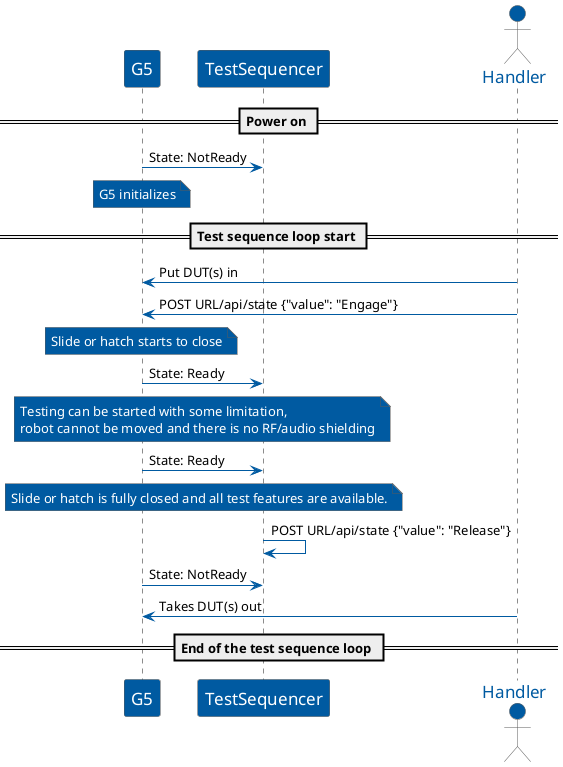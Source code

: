 @startuml

skinparam noteBorderColor #5a5a5a
skinparam noteBackgroundColor #005aa1
skinparam noteFontColor white


skinparam sequence {
  ArrowColor #005aa1
  ParticipantBackgroundColor #005aa1
  ParticipantFontName Apex
  ParticipantFontSize 17
  ParticipantFontColor White
  ParticipantBorderColor #5a5a5a

  ActorBorderColor #5a5a5a
  ActorBackgroundColor #005aa1
  ActorFontColor #005aa1
  ActorFontSize 17
  ActorFontName Apex


}


participant G5
participant TestSequencer
actor Handler

== Power on ==

G5 -> TestSequencer: State: NotReady
note over G5: G5 initializes


== Test sequence loop start ==

Handler -> G5: Put DUT(s) in

Handler -> G5: POST URL/api/state {"value": "Engage"}


note over G5: Slide or hatch starts to close

G5 -> TestSequencer: State: Ready

note over TestSequencer, G5
Testing can be started with some limitation,
robot cannot be moved and there is no RF/audio shielding
end note

G5 -> TestSequencer: State: Ready

note over TestSequencer, G5: Slide or hatch is fully closed and all test features are available.

TestSequencer -> TestSequencer: POST URL/api/state {"value": "Release"}

G5 -> TestSequencer: State: NotReady

Handler -> G5: Takes DUT(s) out

== End of the test sequence loop ==


@enduml
